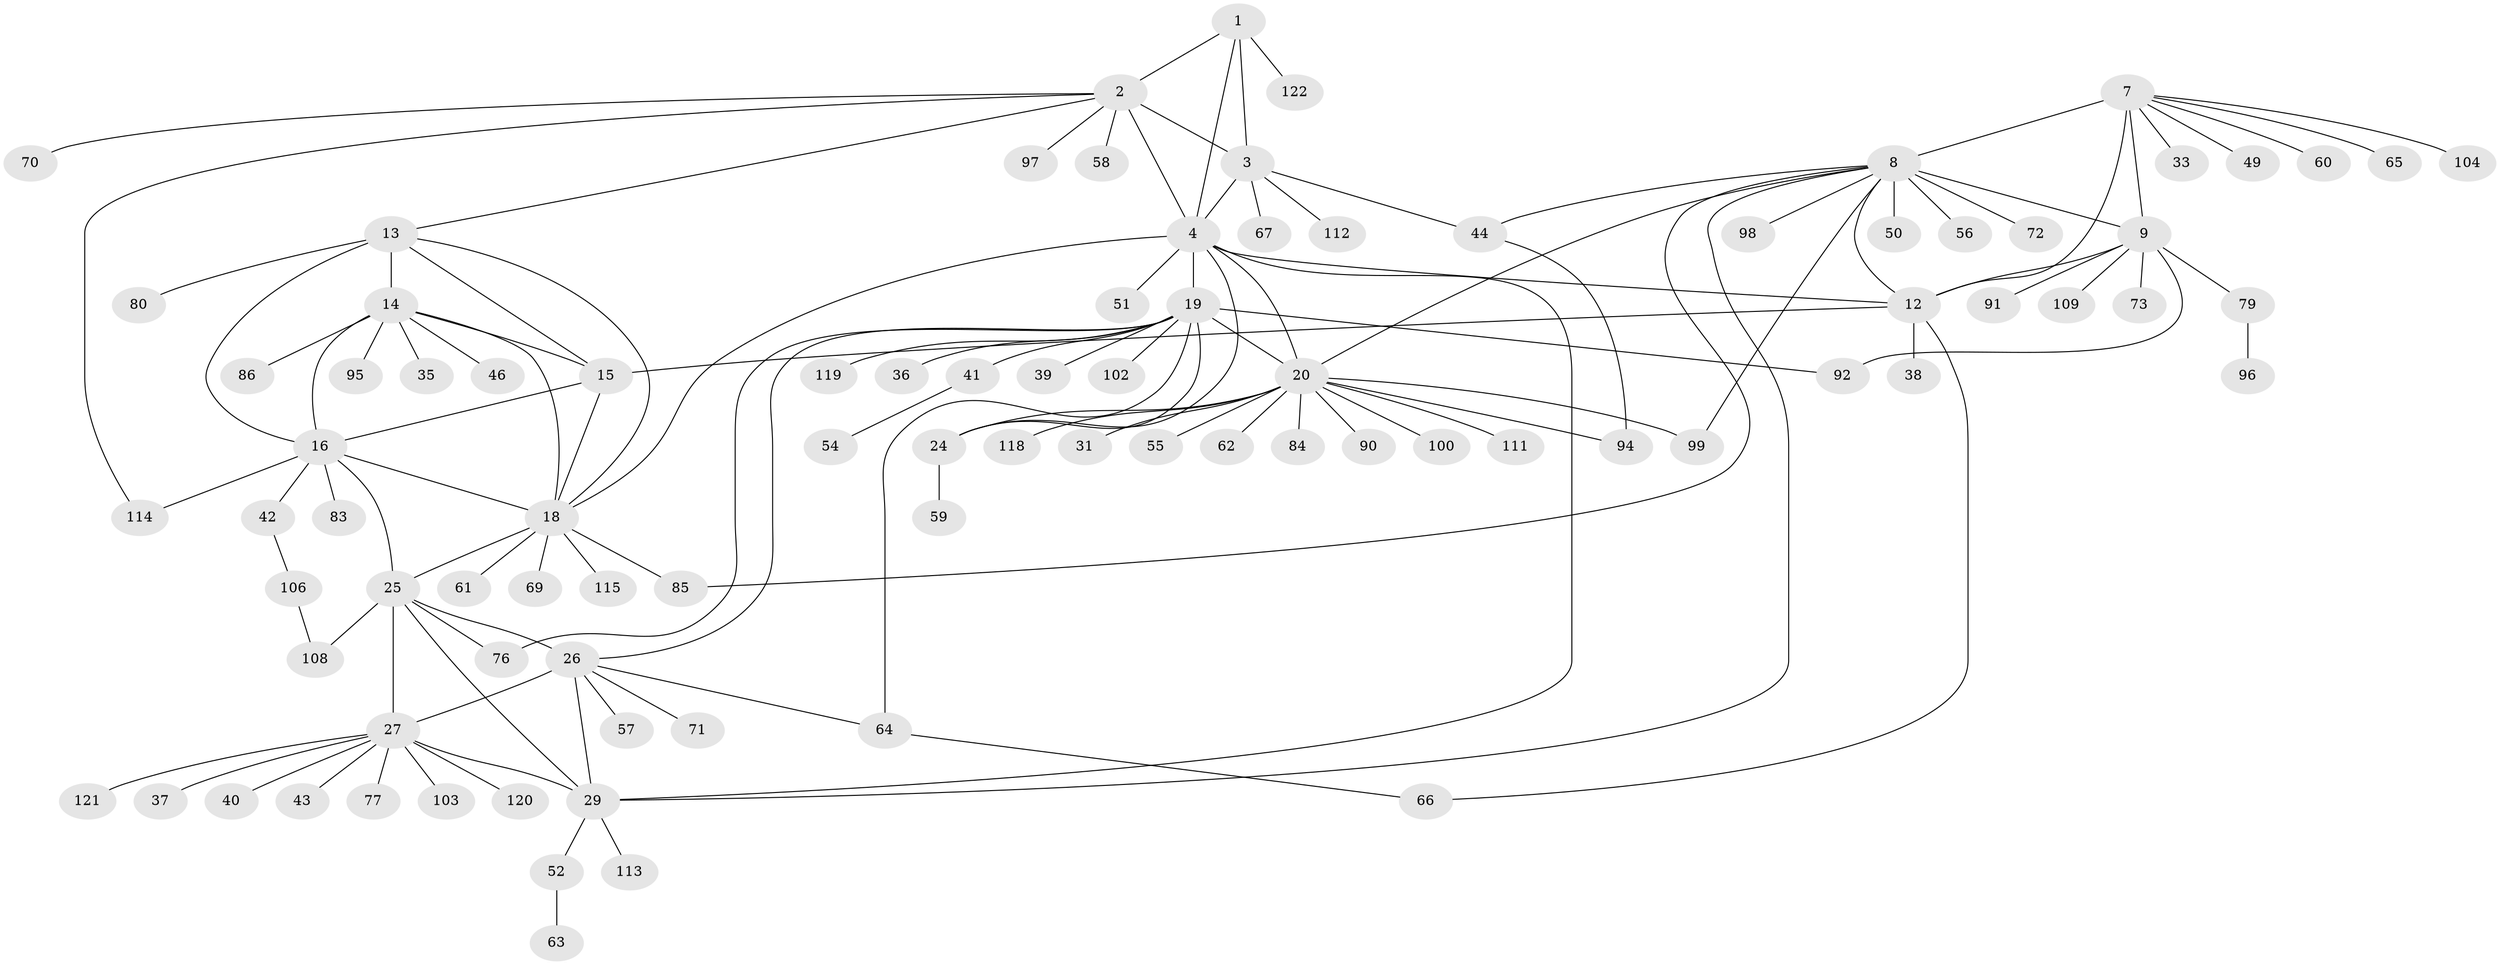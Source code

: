 // original degree distribution, {5: 0.00819672131147541, 10: 0.05737704918032787, 6: 0.040983606557377046, 8: 0.04918032786885246, 7: 0.04918032786885246, 9: 0.01639344262295082, 11: 0.01639344262295082, 12: 0.00819672131147541, 2: 0.16393442622950818, 3: 0.05737704918032787, 1: 0.5245901639344263, 4: 0.00819672131147541}
// Generated by graph-tools (version 1.1) at 2025/11/02/27/25 16:11:37]
// undirected, 90 vertices, 124 edges
graph export_dot {
graph [start="1"]
  node [color=gray90,style=filled];
  1 [super="+5"];
  2 [super="+45"];
  3 [super="+6"];
  4 [super="+21"];
  7 [super="+10"];
  8 [super="+11"];
  9 [super="+48"];
  12 [super="+93"];
  13;
  14 [super="+81"];
  15 [super="+47"];
  16 [super="+17"];
  18 [super="+32"];
  19 [super="+22"];
  20 [super="+23"];
  24 [super="+34"];
  25 [super="+75"];
  26 [super="+28"];
  27 [super="+30"];
  29 [super="+101"];
  31 [super="+74"];
  33 [super="+117"];
  35;
  36;
  37;
  38;
  39;
  40;
  41 [super="+78"];
  42 [super="+82"];
  43;
  44 [super="+53"];
  46;
  49;
  50;
  51;
  52 [super="+116"];
  54;
  55;
  56;
  57;
  58 [super="+105"];
  59 [super="+68"];
  60;
  61;
  62;
  63;
  64 [super="+89"];
  65;
  66;
  67;
  69;
  70;
  71;
  72;
  73 [super="+110"];
  76;
  77;
  79 [super="+107"];
  80 [super="+88"];
  83 [super="+87"];
  84;
  85;
  86;
  90;
  91;
  92;
  94;
  95;
  96;
  97;
  98;
  99;
  100;
  102;
  103;
  104;
  106;
  108;
  109;
  111;
  112;
  113;
  114;
  115;
  118;
  119;
  120;
  121;
  122;
  1 -- 2 [weight=2];
  1 -- 3 [weight=4];
  1 -- 4 [weight=2];
  1 -- 122;
  2 -- 3 [weight=2];
  2 -- 4;
  2 -- 13;
  2 -- 58;
  2 -- 70;
  2 -- 114;
  2 -- 97;
  3 -- 4 [weight=2];
  3 -- 44;
  3 -- 112;
  3 -- 67;
  4 -- 12;
  4 -- 29;
  4 -- 18;
  4 -- 19 [weight=2];
  4 -- 20 [weight=2];
  4 -- 51;
  4 -- 24;
  7 -- 8 [weight=4];
  7 -- 9 [weight=2];
  7 -- 12 [weight=2];
  7 -- 33;
  7 -- 65;
  7 -- 49;
  7 -- 104;
  7 -- 60;
  8 -- 9 [weight=2];
  8 -- 12 [weight=2];
  8 -- 50;
  8 -- 56;
  8 -- 72;
  8 -- 98;
  8 -- 99;
  8 -- 20;
  8 -- 85;
  8 -- 29;
  8 -- 44;
  9 -- 12;
  9 -- 79;
  9 -- 91;
  9 -- 109;
  9 -- 73;
  9 -- 92;
  12 -- 15;
  12 -- 38;
  12 -- 66;
  13 -- 14;
  13 -- 15;
  13 -- 16 [weight=2];
  13 -- 18;
  13 -- 80;
  14 -- 15;
  14 -- 16 [weight=2];
  14 -- 18;
  14 -- 35;
  14 -- 46;
  14 -- 86;
  14 -- 95;
  15 -- 16 [weight=2];
  15 -- 18;
  16 -- 18 [weight=2];
  16 -- 83;
  16 -- 42;
  16 -- 114;
  16 -- 25;
  18 -- 61;
  18 -- 69;
  18 -- 115;
  18 -- 85;
  18 -- 25;
  19 -- 20 [weight=4];
  19 -- 24 [weight=2];
  19 -- 41;
  19 -- 119;
  19 -- 64;
  19 -- 36;
  19 -- 102;
  19 -- 39;
  19 -- 76;
  19 -- 26;
  19 -- 92;
  20 -- 24 [weight=2];
  20 -- 62;
  20 -- 84;
  20 -- 90;
  20 -- 94;
  20 -- 118;
  20 -- 99;
  20 -- 100;
  20 -- 111;
  20 -- 55;
  20 -- 31;
  24 -- 59;
  25 -- 26 [weight=2];
  25 -- 27 [weight=2];
  25 -- 29;
  25 -- 76;
  25 -- 108;
  26 -- 27 [weight=4];
  26 -- 29 [weight=2];
  26 -- 57;
  26 -- 71;
  26 -- 64;
  27 -- 29 [weight=2];
  27 -- 37;
  27 -- 43;
  27 -- 77;
  27 -- 103;
  27 -- 121;
  27 -- 40;
  27 -- 120;
  29 -- 52;
  29 -- 113;
  41 -- 54;
  42 -- 106;
  44 -- 94;
  52 -- 63;
  64 -- 66;
  79 -- 96;
  106 -- 108;
}
